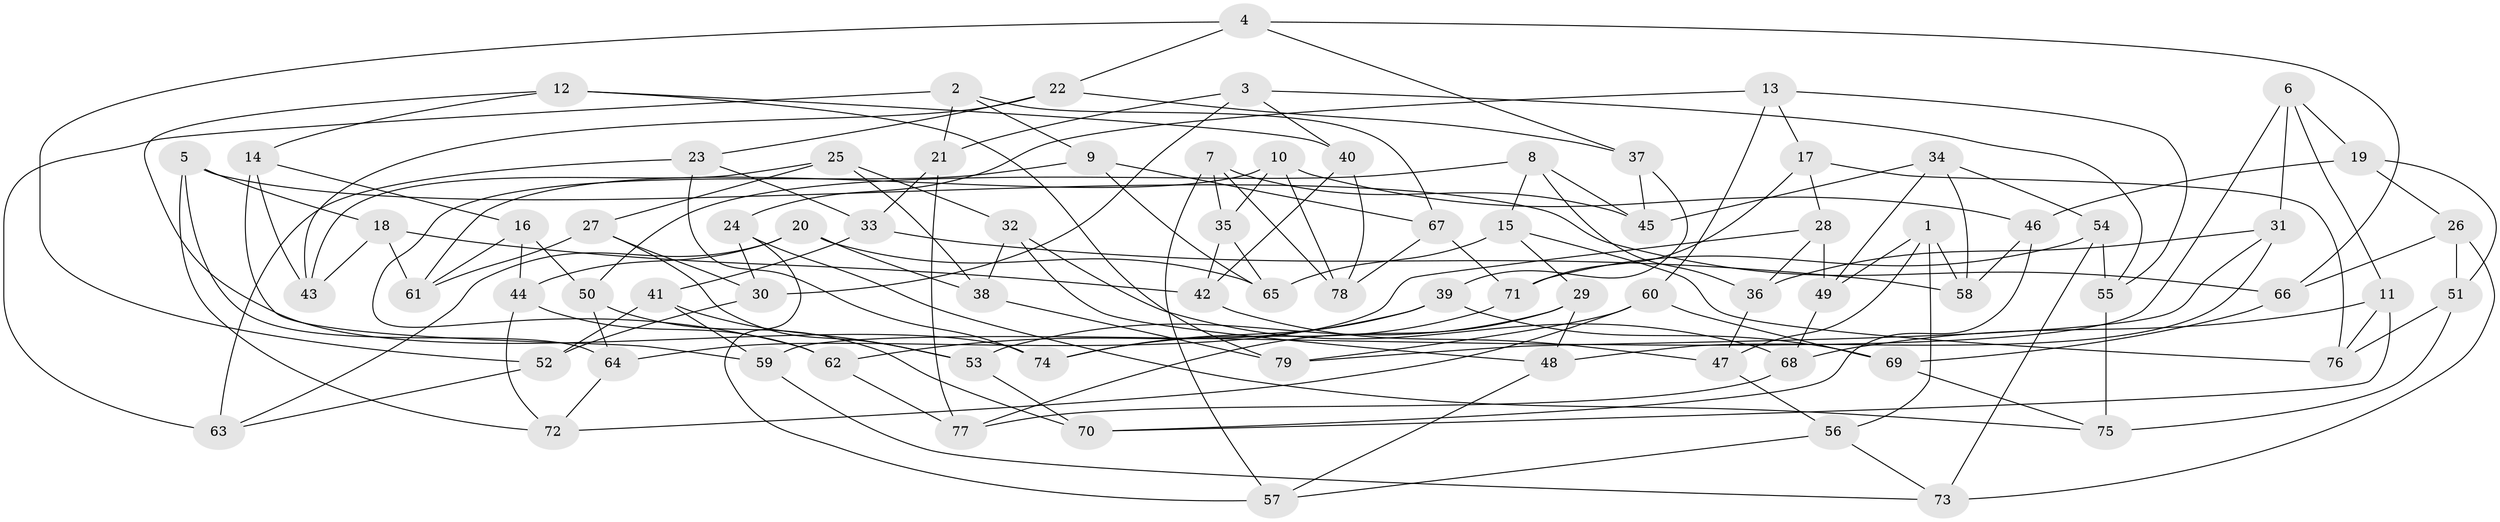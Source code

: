 // Generated by graph-tools (version 1.1) at 2025/57/03/09/25 04:57:11]
// undirected, 79 vertices, 158 edges
graph export_dot {
graph [start="1"]
  node [color=gray90,style=filled];
  1;
  2;
  3;
  4;
  5;
  6;
  7;
  8;
  9;
  10;
  11;
  12;
  13;
  14;
  15;
  16;
  17;
  18;
  19;
  20;
  21;
  22;
  23;
  24;
  25;
  26;
  27;
  28;
  29;
  30;
  31;
  32;
  33;
  34;
  35;
  36;
  37;
  38;
  39;
  40;
  41;
  42;
  43;
  44;
  45;
  46;
  47;
  48;
  49;
  50;
  51;
  52;
  53;
  54;
  55;
  56;
  57;
  58;
  59;
  60;
  61;
  62;
  63;
  64;
  65;
  66;
  67;
  68;
  69;
  70;
  71;
  72;
  73;
  74;
  75;
  76;
  77;
  78;
  79;
  1 -- 56;
  1 -- 47;
  1 -- 49;
  1 -- 58;
  2 -- 63;
  2 -- 67;
  2 -- 21;
  2 -- 9;
  3 -- 21;
  3 -- 40;
  3 -- 55;
  3 -- 30;
  4 -- 22;
  4 -- 37;
  4 -- 52;
  4 -- 66;
  5 -- 66;
  5 -- 72;
  5 -- 64;
  5 -- 18;
  6 -- 11;
  6 -- 31;
  6 -- 19;
  6 -- 59;
  7 -- 45;
  7 -- 35;
  7 -- 57;
  7 -- 78;
  8 -- 36;
  8 -- 50;
  8 -- 45;
  8 -- 15;
  9 -- 65;
  9 -- 62;
  9 -- 67;
  10 -- 35;
  10 -- 78;
  10 -- 61;
  10 -- 46;
  11 -- 68;
  11 -- 70;
  11 -- 76;
  12 -- 79;
  12 -- 14;
  12 -- 40;
  12 -- 74;
  13 -- 24;
  13 -- 17;
  13 -- 60;
  13 -- 55;
  14 -- 59;
  14 -- 16;
  14 -- 43;
  15 -- 76;
  15 -- 29;
  15 -- 65;
  16 -- 61;
  16 -- 50;
  16 -- 44;
  17 -- 76;
  17 -- 28;
  17 -- 71;
  18 -- 61;
  18 -- 42;
  18 -- 43;
  19 -- 26;
  19 -- 51;
  19 -- 46;
  20 -- 65;
  20 -- 63;
  20 -- 44;
  20 -- 38;
  21 -- 77;
  21 -- 33;
  22 -- 43;
  22 -- 23;
  22 -- 37;
  23 -- 33;
  23 -- 74;
  23 -- 63;
  24 -- 75;
  24 -- 30;
  24 -- 57;
  25 -- 43;
  25 -- 27;
  25 -- 32;
  25 -- 38;
  26 -- 51;
  26 -- 73;
  26 -- 66;
  27 -- 30;
  27 -- 61;
  27 -- 53;
  28 -- 36;
  28 -- 64;
  28 -- 49;
  29 -- 53;
  29 -- 48;
  29 -- 77;
  30 -- 52;
  31 -- 79;
  31 -- 36;
  31 -- 48;
  32 -- 38;
  32 -- 48;
  32 -- 68;
  33 -- 58;
  33 -- 41;
  34 -- 49;
  34 -- 45;
  34 -- 54;
  34 -- 58;
  35 -- 42;
  35 -- 65;
  36 -- 47;
  37 -- 45;
  37 -- 39;
  38 -- 79;
  39 -- 62;
  39 -- 69;
  39 -- 74;
  40 -- 78;
  40 -- 42;
  41 -- 52;
  41 -- 59;
  41 -- 53;
  42 -- 47;
  44 -- 72;
  44 -- 62;
  46 -- 70;
  46 -- 58;
  47 -- 56;
  48 -- 57;
  49 -- 68;
  50 -- 64;
  50 -- 70;
  51 -- 76;
  51 -- 75;
  52 -- 63;
  53 -- 70;
  54 -- 73;
  54 -- 55;
  54 -- 71;
  55 -- 75;
  56 -- 57;
  56 -- 73;
  59 -- 73;
  60 -- 72;
  60 -- 79;
  60 -- 69;
  62 -- 77;
  64 -- 72;
  66 -- 69;
  67 -- 78;
  67 -- 71;
  68 -- 77;
  69 -- 75;
  71 -- 74;
}
